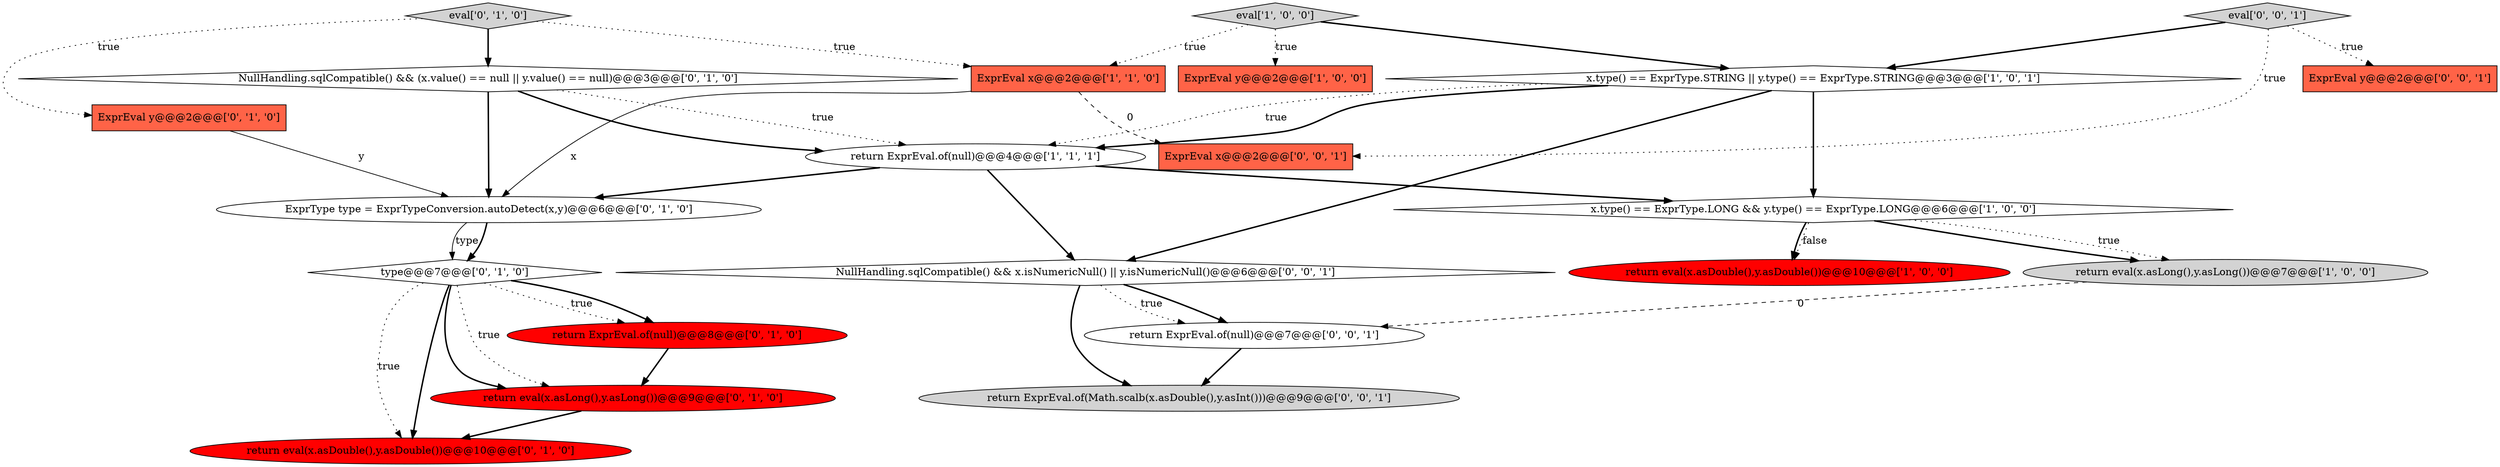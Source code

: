 digraph {
12 [style = filled, label = "return eval(x.asDouble(),y.asDouble())@@@10@@@['0', '1', '0']", fillcolor = red, shape = ellipse image = "AAA1AAABBB2BBB"];
19 [style = filled, label = "ExprEval x@@@2@@@['0', '0', '1']", fillcolor = tomato, shape = box image = "AAA0AAABBB3BBB"];
11 [style = filled, label = "ExprEval y@@@2@@@['0', '1', '0']", fillcolor = tomato, shape = box image = "AAA0AAABBB2BBB"];
8 [style = filled, label = "NullHandling.sqlCompatible() && (x.value() == null || y.value() == null)@@@3@@@['0', '1', '0']", fillcolor = white, shape = diamond image = "AAA0AAABBB2BBB"];
18 [style = filled, label = "eval['0', '0', '1']", fillcolor = lightgray, shape = diamond image = "AAA0AAABBB3BBB"];
7 [style = filled, label = "return eval(x.asLong(),y.asLong())@@@7@@@['1', '0', '0']", fillcolor = lightgray, shape = ellipse image = "AAA0AAABBB1BBB"];
6 [style = filled, label = "ExprEval x@@@2@@@['1', '1', '0']", fillcolor = tomato, shape = box image = "AAA0AAABBB1BBB"];
9 [style = filled, label = "type@@@7@@@['0', '1', '0']", fillcolor = white, shape = diamond image = "AAA0AAABBB2BBB"];
17 [style = filled, label = "ExprEval y@@@2@@@['0', '0', '1']", fillcolor = tomato, shape = box image = "AAA0AAABBB3BBB"];
13 [style = filled, label = "eval['0', '1', '0']", fillcolor = lightgray, shape = diamond image = "AAA0AAABBB2BBB"];
20 [style = filled, label = "return ExprEval.of(Math.scalb(x.asDouble(),y.asInt()))@@@9@@@['0', '0', '1']", fillcolor = lightgray, shape = ellipse image = "AAA0AAABBB3BBB"];
16 [style = filled, label = "return ExprEval.of(null)@@@7@@@['0', '0', '1']", fillcolor = white, shape = ellipse image = "AAA0AAABBB3BBB"];
2 [style = filled, label = "x.type() == ExprType.LONG && y.type() == ExprType.LONG@@@6@@@['1', '0', '0']", fillcolor = white, shape = diamond image = "AAA0AAABBB1BBB"];
4 [style = filled, label = "return ExprEval.of(null)@@@4@@@['1', '1', '1']", fillcolor = white, shape = ellipse image = "AAA0AAABBB1BBB"];
14 [style = filled, label = "return ExprEval.of(null)@@@8@@@['0', '1', '0']", fillcolor = red, shape = ellipse image = "AAA1AAABBB2BBB"];
10 [style = filled, label = "return eval(x.asLong(),y.asLong())@@@9@@@['0', '1', '0']", fillcolor = red, shape = ellipse image = "AAA1AAABBB2BBB"];
5 [style = filled, label = "x.type() == ExprType.STRING || y.type() == ExprType.STRING@@@3@@@['1', '0', '1']", fillcolor = white, shape = diamond image = "AAA0AAABBB1BBB"];
15 [style = filled, label = "ExprType type = ExprTypeConversion.autoDetect(x,y)@@@6@@@['0', '1', '0']", fillcolor = white, shape = ellipse image = "AAA0AAABBB2BBB"];
21 [style = filled, label = "NullHandling.sqlCompatible() && x.isNumericNull() || y.isNumericNull()@@@6@@@['0', '0', '1']", fillcolor = white, shape = diamond image = "AAA0AAABBB3BBB"];
3 [style = filled, label = "eval['1', '0', '0']", fillcolor = lightgray, shape = diamond image = "AAA0AAABBB1BBB"];
1 [style = filled, label = "ExprEval y@@@2@@@['1', '0', '0']", fillcolor = tomato, shape = box image = "AAA0AAABBB1BBB"];
0 [style = filled, label = "return eval(x.asDouble(),y.asDouble())@@@10@@@['1', '0', '0']", fillcolor = red, shape = ellipse image = "AAA1AAABBB1BBB"];
13->6 [style = dotted, label="true"];
9->12 [style = dotted, label="true"];
8->15 [style = bold, label=""];
7->16 [style = dashed, label="0"];
4->15 [style = bold, label=""];
18->19 [style = dotted, label="true"];
4->21 [style = bold, label=""];
14->10 [style = bold, label=""];
4->2 [style = bold, label=""];
2->0 [style = dotted, label="false"];
9->10 [style = bold, label=""];
15->9 [style = solid, label="type"];
3->6 [style = dotted, label="true"];
8->4 [style = dotted, label="true"];
9->14 [style = dotted, label="true"];
5->4 [style = dotted, label="true"];
5->21 [style = bold, label=""];
5->2 [style = bold, label=""];
3->5 [style = bold, label=""];
2->0 [style = bold, label=""];
21->20 [style = bold, label=""];
6->15 [style = solid, label="x"];
15->9 [style = bold, label=""];
10->12 [style = bold, label=""];
2->7 [style = dotted, label="true"];
18->5 [style = bold, label=""];
5->4 [style = bold, label=""];
6->19 [style = dashed, label="0"];
9->14 [style = bold, label=""];
21->16 [style = bold, label=""];
13->11 [style = dotted, label="true"];
11->15 [style = solid, label="y"];
18->17 [style = dotted, label="true"];
9->12 [style = bold, label=""];
21->16 [style = dotted, label="true"];
2->7 [style = bold, label=""];
8->4 [style = bold, label=""];
13->8 [style = bold, label=""];
9->10 [style = dotted, label="true"];
16->20 [style = bold, label=""];
3->1 [style = dotted, label="true"];
}
